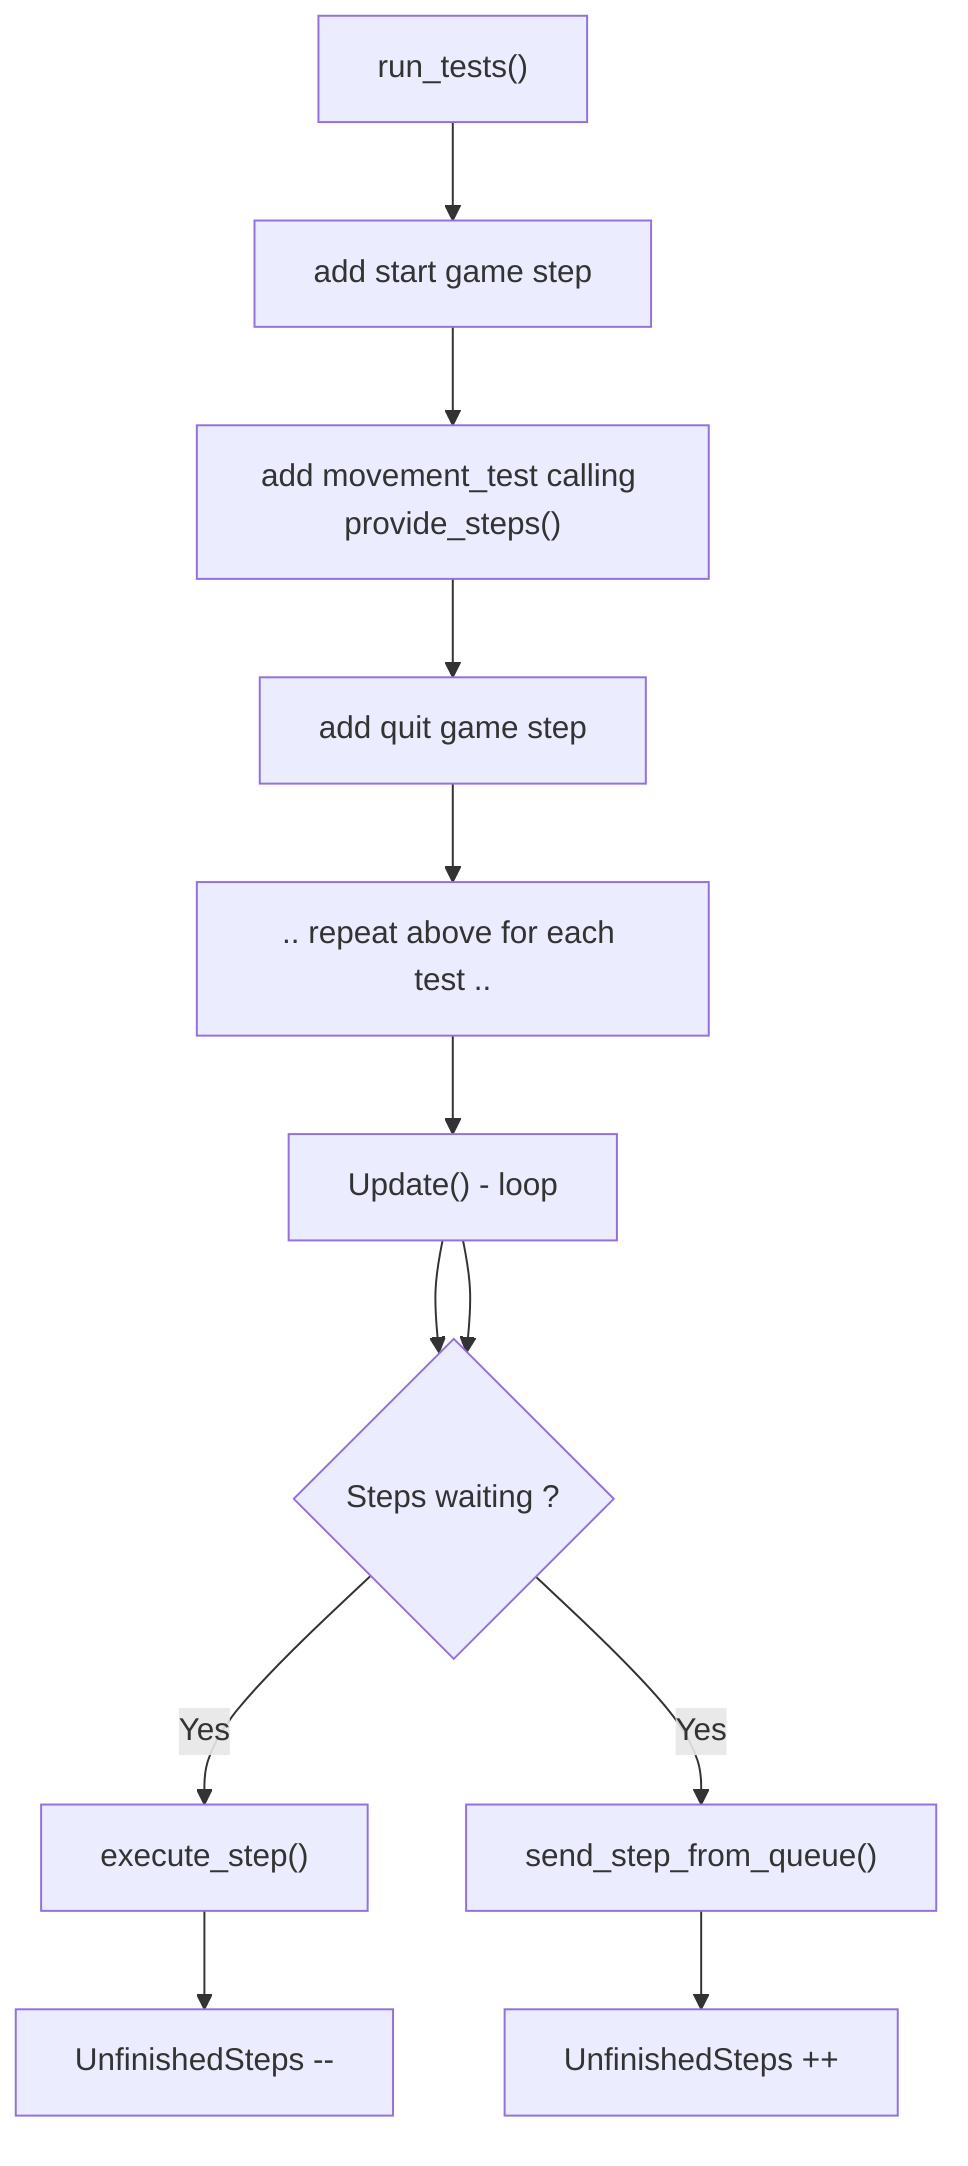 flowchart TD
    Run["run_tests()"]
    Start["add start game step"]
    AddMovement["add movement_test calling provide_steps()"]
    Quit["add quit game step"]
    Repeat[".. repeat above for each test .."]
    UnfinishedSteps{"UnfinishedSteps == 0 ?"}
    Send["send_step_from_queue()"]
    Update["Update() - loop"]
    IncreaseUnfinished["UnfinishedSteps ++"]
    DecreaseUnfinished["UnfinishedSteps --"]
    ExecuteStep["execute_step()"]
    UnfinishedSteps{"Steps  waiting ?"}

    Run -->  Start --> AddMovement --> Quit --> Repeat --> Update
    Update --> UnfinishedSteps
    Update --> UnfinishedSteps -- Yes--> ExecuteStep --> DecreaseUnfinished

    UnfinishedSteps -- Yes -->   Send --> IncreaseUnfinished